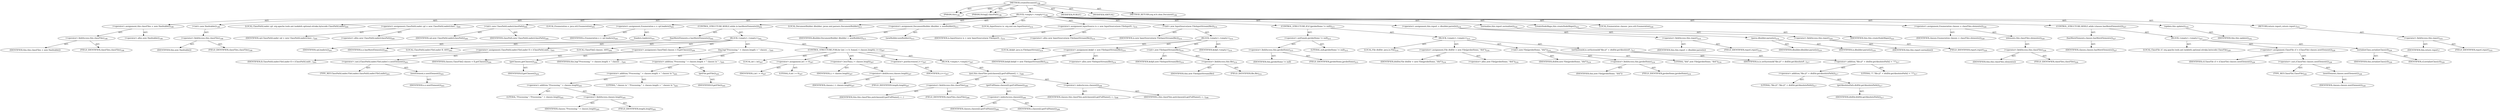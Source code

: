 digraph "createDocument" {  
"111669149701" [label = <(METHOD,createDocument)<SUB>196</SUB>> ]
"115964116994" [label = <(PARAM,this)<SUB>196</SUB>> ]
"115964117008" [label = <(PARAM,String[] classPath)<SUB>196</SUB>> ]
"25769803791" [label = <(BLOCK,&lt;empty&gt;,&lt;empty&gt;)<SUB>196</SUB>> ]
"30064771195" [label = <(&lt;operator&gt;.assignment,this.classFiles = new Hashtable())<SUB>199</SUB>> ]
"30064771196" [label = <(&lt;operator&gt;.fieldAccess,this.classFiles)<SUB>199</SUB>> ]
"68719476860" [label = <(IDENTIFIER,this,this.classFiles = new Hashtable())> ]
"55834574863" [label = <(FIELD_IDENTIFIER,classFiles,classFiles)<SUB>199</SUB>> ]
"30064771197" [label = <(&lt;operator&gt;.alloc,new Hashtable())<SUB>199</SUB>> ]
"30064771198" [label = <(&lt;init&gt;,new Hashtable())<SUB>199</SUB>> ]
"30064771199" [label = <(&lt;operator&gt;.fieldAccess,this.classFiles)<SUB>199</SUB>> ]
"68719476861" [label = <(IDENTIFIER,this,new Hashtable())> ]
"55834574864" [label = <(FIELD_IDENTIFIER,classFiles,classFiles)<SUB>199</SUB>> ]
"94489280530" [label = <(LOCAL,ClassPathLoader cpl: org.apache.tools.ant.taskdefs.optional.sitraka.bytecode.ClassPathLoader)<SUB>200</SUB>> ]
"30064771200" [label = <(&lt;operator&gt;.assignment,ClassPathLoader cpl = new ClassPathLoader(class...)<SUB>200</SUB>> ]
"68719476862" [label = <(IDENTIFIER,cpl,ClassPathLoader cpl = new ClassPathLoader(class...)<SUB>200</SUB>> ]
"30064771201" [label = <(&lt;operator&gt;.alloc,new ClassPathLoader(classPath))<SUB>200</SUB>> ]
"30064771202" [label = <(&lt;init&gt;,new ClassPathLoader(classPath))<SUB>200</SUB>> ]
"68719476863" [label = <(IDENTIFIER,cpl,new ClassPathLoader(classPath))<SUB>200</SUB>> ]
"68719476864" [label = <(IDENTIFIER,classPath,new ClassPathLoader(classPath))<SUB>200</SUB>> ]
"94489280531" [label = <(LOCAL,Enumeration e: java.util.Enumeration)<SUB>201</SUB>> ]
"30064771203" [label = <(&lt;operator&gt;.assignment,Enumeration e = cpl.loaders())<SUB>201</SUB>> ]
"68719476865" [label = <(IDENTIFIER,e,Enumeration e = cpl.loaders())<SUB>201</SUB>> ]
"30064771204" [label = <(loaders,loaders())<SUB>201</SUB>> ]
"68719476866" [label = <(IDENTIFIER,cpl,loaders())<SUB>201</SUB>> ]
"47244640266" [label = <(CONTROL_STRUCTURE,WHILE,while (e.hasMoreElements()))<SUB>202</SUB>> ]
"30064771205" [label = <(hasMoreElements,e.hasMoreElements())<SUB>202</SUB>> ]
"68719476867" [label = <(IDENTIFIER,e,e.hasMoreElements())<SUB>202</SUB>> ]
"25769803792" [label = <(BLOCK,&lt;empty&gt;,&lt;empty&gt;)<SUB>202</SUB>> ]
"94489280532" [label = <(LOCAL,ClassPathLoader.FileLoader fl: ANY)<SUB>203</SUB>> ]
"30064771206" [label = <(&lt;operator&gt;.assignment,ClassPathLoader.FileLoader fl = (ClassPathLoade...)<SUB>203</SUB>> ]
"68719476868" [label = <(IDENTIFIER,fl,ClassPathLoader.FileLoader fl = (ClassPathLoade...)<SUB>203</SUB>> ]
"30064771207" [label = <(&lt;operator&gt;.cast,(ClassPathLoader.FileLoader) e.nextElement())<SUB>203</SUB>> ]
"180388626435" [label = <(TYPE_REF,ClassPathLoader.FileLoader,ClassPathLoader.FileLoader)<SUB>203</SUB>> ]
"30064771208" [label = <(nextElement,e.nextElement())<SUB>203</SUB>> ]
"68719476869" [label = <(IDENTIFIER,e,e.nextElement())<SUB>203</SUB>> ]
"94489280533" [label = <(LOCAL,ClassFile[] classes: ANY)<SUB>204</SUB>> ]
"30064771209" [label = <(&lt;operator&gt;.assignment,ClassFile[] classes = fl.getClasses())<SUB>204</SUB>> ]
"68719476870" [label = <(IDENTIFIER,classes,ClassFile[] classes = fl.getClasses())<SUB>204</SUB>> ]
"30064771210" [label = <(getClasses,getClasses())<SUB>204</SUB>> ]
"68719476871" [label = <(IDENTIFIER,fl,getClasses())<SUB>204</SUB>> ]
"30064771211" [label = <(log,log(&quot;Processing &quot; + classes.length + &quot; classes ...)<SUB>205</SUB>> ]
"68719476743" [label = <(IDENTIFIER,this,log(&quot;Processing &quot; + classes.length + &quot; classes ...)<SUB>205</SUB>> ]
"30064771212" [label = <(&lt;operator&gt;.addition,&quot;Processing &quot; + classes.length + &quot; classes in &quot;...)<SUB>205</SUB>> ]
"30064771213" [label = <(&lt;operator&gt;.addition,&quot;Processing &quot; + classes.length + &quot; classes in &quot;)<SUB>205</SUB>> ]
"30064771214" [label = <(&lt;operator&gt;.addition,&quot;Processing &quot; + classes.length)<SUB>205</SUB>> ]
"90194313251" [label = <(LITERAL,&quot;Processing &quot;,&quot;Processing &quot; + classes.length)<SUB>205</SUB>> ]
"30064771215" [label = <(&lt;operator&gt;.fieldAccess,classes.length)<SUB>205</SUB>> ]
"68719476872" [label = <(IDENTIFIER,classes,&quot;Processing &quot; + classes.length)<SUB>205</SUB>> ]
"55834574865" [label = <(FIELD_IDENTIFIER,length,length)<SUB>205</SUB>> ]
"90194313252" [label = <(LITERAL,&quot; classes in &quot;,&quot;Processing &quot; + classes.length + &quot; classes in &quot;)<SUB>205</SUB>> ]
"30064771216" [label = <(getFile,getFile())<SUB>205</SUB>> ]
"68719476873" [label = <(IDENTIFIER,fl,getFile())<SUB>205</SUB>> ]
"47244640267" [label = <(CONTROL_STRUCTURE,FOR,for (int i = 0; Some(i &lt; classes.length); i++))<SUB>207</SUB>> ]
"94489280534" [label = <(LOCAL,int i: int)<SUB>207</SUB>> ]
"30064771217" [label = <(&lt;operator&gt;.assignment,int i = 0)<SUB>207</SUB>> ]
"68719476874" [label = <(IDENTIFIER,i,int i = 0)<SUB>207</SUB>> ]
"90194313253" [label = <(LITERAL,0,int i = 0)<SUB>207</SUB>> ]
"30064771218" [label = <(&lt;operator&gt;.lessThan,i &lt; classes.length)<SUB>207</SUB>> ]
"68719476875" [label = <(IDENTIFIER,i,i &lt; classes.length)<SUB>207</SUB>> ]
"30064771219" [label = <(&lt;operator&gt;.fieldAccess,classes.length)<SUB>207</SUB>> ]
"68719476876" [label = <(IDENTIFIER,classes,i &lt; classes.length)<SUB>207</SUB>> ]
"55834574866" [label = <(FIELD_IDENTIFIER,length,length)<SUB>207</SUB>> ]
"30064771220" [label = <(&lt;operator&gt;.postIncrement,i++)<SUB>207</SUB>> ]
"68719476877" [label = <(IDENTIFIER,i,i++)<SUB>207</SUB>> ]
"25769803793" [label = <(BLOCK,&lt;empty&gt;,&lt;empty&gt;)<SUB>207</SUB>> ]
"30064771221" [label = <(put,this.classFiles.put(classes[i].getFullName(), c...)<SUB>208</SUB>> ]
"30064771222" [label = <(&lt;operator&gt;.fieldAccess,this.classFiles)<SUB>208</SUB>> ]
"68719476878" [label = <(IDENTIFIER,this,this.classFiles.put(classes[i].getFullName(), c...)> ]
"55834574867" [label = <(FIELD_IDENTIFIER,classFiles,classFiles)<SUB>208</SUB>> ]
"30064771223" [label = <(getFullName,classes[i].getFullName())<SUB>208</SUB>> ]
"30064771224" [label = <(&lt;operator&gt;.indexAccess,classes[i])<SUB>208</SUB>> ]
"68719476879" [label = <(IDENTIFIER,classes,classes[i].getFullName())<SUB>208</SUB>> ]
"68719476880" [label = <(IDENTIFIER,i,classes[i].getFullName())<SUB>208</SUB>> ]
"30064771225" [label = <(&lt;operator&gt;.indexAccess,classes[i])<SUB>208</SUB>> ]
"68719476881" [label = <(IDENTIFIER,classes,this.classFiles.put(classes[i].getFullName(), c...)<SUB>208</SUB>> ]
"68719476882" [label = <(IDENTIFIER,i,this.classFiles.put(classes[i].getFullName(), c...)<SUB>208</SUB>> ]
"94489280535" [label = <(LOCAL,DocumentBuilder dbuilder: javax.xml.parsers.DocumentBuilder)<SUB>213</SUB>> ]
"30064771226" [label = <(&lt;operator&gt;.assignment,DocumentBuilder dbuilder = newBuilder())<SUB>213</SUB>> ]
"68719476883" [label = <(IDENTIFIER,dbuilder,DocumentBuilder dbuilder = newBuilder())<SUB>213</SUB>> ]
"30064771227" [label = <(newBuilder,newBuilder())<SUB>213</SUB>> ]
"94489280536" [label = <(LOCAL,InputSource is: org.xml.sax.InputSource)<SUB>214</SUB>> ]
"30064771228" [label = <(&lt;operator&gt;.assignment,InputSource is = new InputSource(new FileInputS...)<SUB>214</SUB>> ]
"68719476884" [label = <(IDENTIFIER,is,InputSource is = new InputSource(new FileInputS...)<SUB>214</SUB>> ]
"30064771229" [label = <(&lt;operator&gt;.alloc,new InputSource(new FileInputStream(file)))<SUB>214</SUB>> ]
"30064771230" [label = <(&lt;init&gt;,new InputSource(new FileInputStream(file)))<SUB>214</SUB>> ]
"68719476885" [label = <(IDENTIFIER,is,new InputSource(new FileInputStream(file)))<SUB>214</SUB>> ]
"25769803794" [label = <(BLOCK,&lt;empty&gt;,&lt;empty&gt;)<SUB>214</SUB>> ]
"94489280537" [label = <(LOCAL,$obj0: java.io.FileInputStream)<SUB>214</SUB>> ]
"30064771231" [label = <(&lt;operator&gt;.assignment,$obj0 = new FileInputStream(file))<SUB>214</SUB>> ]
"68719476886" [label = <(IDENTIFIER,$obj0,$obj0 = new FileInputStream(file))<SUB>214</SUB>> ]
"30064771232" [label = <(&lt;operator&gt;.alloc,new FileInputStream(file))<SUB>214</SUB>> ]
"30064771233" [label = <(&lt;init&gt;,new FileInputStream(file))<SUB>214</SUB>> ]
"68719476887" [label = <(IDENTIFIER,$obj0,new FileInputStream(file))<SUB>214</SUB>> ]
"30064771234" [label = <(&lt;operator&gt;.fieldAccess,this.file)<SUB>214</SUB>> ]
"68719476888" [label = <(IDENTIFIER,this,new FileInputStream(file))> ]
"55834574868" [label = <(FIELD_IDENTIFIER,file,file)<SUB>214</SUB>> ]
"68719476889" [label = <(IDENTIFIER,$obj0,&lt;empty&gt;)<SUB>214</SUB>> ]
"47244640268" [label = <(CONTROL_STRUCTURE,IF,if (jprobeHome != null))<SUB>215</SUB>> ]
"30064771235" [label = <(&lt;operator&gt;.notEquals,jprobeHome != null)<SUB>215</SUB>> ]
"30064771236" [label = <(&lt;operator&gt;.fieldAccess,this.jprobeHome)<SUB>215</SUB>> ]
"68719476890" [label = <(IDENTIFIER,this,jprobeHome != null)> ]
"55834574869" [label = <(FIELD_IDENTIFIER,jprobeHome,jprobeHome)<SUB>215</SUB>> ]
"90194313254" [label = <(LITERAL,null,jprobeHome != null)<SUB>215</SUB>> ]
"25769803795" [label = <(BLOCK,&lt;empty&gt;,&lt;empty&gt;)<SUB>215</SUB>> ]
"94489280538" [label = <(LOCAL,File dtdDir: java.io.File)<SUB>216</SUB>> ]
"30064771237" [label = <(&lt;operator&gt;.assignment,File dtdDir = new File(jprobeHome, &quot;dtd&quot;))<SUB>216</SUB>> ]
"68719476891" [label = <(IDENTIFIER,dtdDir,File dtdDir = new File(jprobeHome, &quot;dtd&quot;))<SUB>216</SUB>> ]
"30064771238" [label = <(&lt;operator&gt;.alloc,new File(jprobeHome, &quot;dtd&quot;))<SUB>216</SUB>> ]
"30064771239" [label = <(&lt;init&gt;,new File(jprobeHome, &quot;dtd&quot;))<SUB>216</SUB>> ]
"68719476892" [label = <(IDENTIFIER,dtdDir,new File(jprobeHome, &quot;dtd&quot;))<SUB>216</SUB>> ]
"30064771240" [label = <(&lt;operator&gt;.fieldAccess,this.jprobeHome)<SUB>216</SUB>> ]
"68719476893" [label = <(IDENTIFIER,this,new File(jprobeHome, &quot;dtd&quot;))> ]
"55834574870" [label = <(FIELD_IDENTIFIER,jprobeHome,jprobeHome)<SUB>216</SUB>> ]
"90194313255" [label = <(LITERAL,&quot;dtd&quot;,new File(jprobeHome, &quot;dtd&quot;))<SUB>216</SUB>> ]
"30064771241" [label = <(setSystemId,is.setSystemId(&quot;file:///&quot; + dtdDir.getAbsoluteP...)<SUB>217</SUB>> ]
"68719476894" [label = <(IDENTIFIER,is,is.setSystemId(&quot;file:///&quot; + dtdDir.getAbsoluteP...)<SUB>217</SUB>> ]
"30064771242" [label = <(&lt;operator&gt;.addition,&quot;file:///&quot; + dtdDir.getAbsolutePath() + &quot;/&quot;)<SUB>217</SUB>> ]
"30064771243" [label = <(&lt;operator&gt;.addition,&quot;file:///&quot; + dtdDir.getAbsolutePath())<SUB>217</SUB>> ]
"90194313256" [label = <(LITERAL,&quot;file:///&quot;,&quot;file:///&quot; + dtdDir.getAbsolutePath())<SUB>217</SUB>> ]
"30064771244" [label = <(getAbsolutePath,dtdDir.getAbsolutePath())<SUB>217</SUB>> ]
"68719476895" [label = <(IDENTIFIER,dtdDir,dtdDir.getAbsolutePath())<SUB>217</SUB>> ]
"90194313257" [label = <(LITERAL,&quot;/&quot;,&quot;file:///&quot; + dtdDir.getAbsolutePath() + &quot;/&quot;)<SUB>217</SUB>> ]
"30064771245" [label = <(&lt;operator&gt;.assignment,this.report = dbuilder.parse(is))<SUB>219</SUB>> ]
"30064771246" [label = <(&lt;operator&gt;.fieldAccess,this.report)<SUB>219</SUB>> ]
"68719476896" [label = <(IDENTIFIER,this,this.report = dbuilder.parse(is))> ]
"55834574871" [label = <(FIELD_IDENTIFIER,report,report)<SUB>219</SUB>> ]
"30064771247" [label = <(parse,dbuilder.parse(is))<SUB>219</SUB>> ]
"68719476897" [label = <(IDENTIFIER,dbuilder,dbuilder.parse(is))<SUB>219</SUB>> ]
"68719476898" [label = <(IDENTIFIER,is,dbuilder.parse(is))<SUB>219</SUB>> ]
"30064771248" [label = <(normalize,this.report.normalize())<SUB>220</SUB>> ]
"30064771249" [label = <(&lt;operator&gt;.fieldAccess,this.report)<SUB>220</SUB>> ]
"68719476899" [label = <(IDENTIFIER,this,this.report.normalize())> ]
"55834574872" [label = <(FIELD_IDENTIFIER,report,report)<SUB>220</SUB>> ]
"30064771250" [label = <(createNodeMaps,this.createNodeMaps())<SUB>223</SUB>> ]
"68719476744" [label = <(IDENTIFIER,this,this.createNodeMaps())<SUB>223</SUB>> ]
"94489280539" [label = <(LOCAL,Enumeration classes: java.util.Enumeration)<SUB>226</SUB>> ]
"30064771251" [label = <(&lt;operator&gt;.assignment,Enumeration classes = classFiles.elements())<SUB>226</SUB>> ]
"68719476900" [label = <(IDENTIFIER,classes,Enumeration classes = classFiles.elements())<SUB>226</SUB>> ]
"30064771252" [label = <(elements,this.classFiles.elements())<SUB>226</SUB>> ]
"30064771253" [label = <(&lt;operator&gt;.fieldAccess,this.classFiles)<SUB>226</SUB>> ]
"68719476901" [label = <(IDENTIFIER,this,this.classFiles.elements())> ]
"55834574873" [label = <(FIELD_IDENTIFIER,classFiles,classFiles)<SUB>226</SUB>> ]
"47244640269" [label = <(CONTROL_STRUCTURE,WHILE,while (classes.hasMoreElements()))<SUB>227</SUB>> ]
"30064771254" [label = <(hasMoreElements,classes.hasMoreElements())<SUB>227</SUB>> ]
"68719476902" [label = <(IDENTIFIER,classes,classes.hasMoreElements())<SUB>227</SUB>> ]
"25769803796" [label = <(BLOCK,&lt;empty&gt;,&lt;empty&gt;)<SUB>227</SUB>> ]
"94489280540" [label = <(LOCAL,ClassFile cf: org.apache.tools.ant.taskdefs.optional.sitraka.bytecode.ClassFile)<SUB>228</SUB>> ]
"30064771255" [label = <(&lt;operator&gt;.assignment,ClassFile cf = (ClassFile) classes.nextElement())<SUB>228</SUB>> ]
"68719476903" [label = <(IDENTIFIER,cf,ClassFile cf = (ClassFile) classes.nextElement())<SUB>228</SUB>> ]
"30064771256" [label = <(&lt;operator&gt;.cast,(ClassFile) classes.nextElement())<SUB>228</SUB>> ]
"180388626436" [label = <(TYPE_REF,ClassFile,ClassFile)<SUB>228</SUB>> ]
"30064771257" [label = <(nextElement,classes.nextElement())<SUB>228</SUB>> ]
"68719476904" [label = <(IDENTIFIER,classes,classes.nextElement())<SUB>228</SUB>> ]
"30064771258" [label = <(serializeClass,serializeClass(cf))<SUB>229</SUB>> ]
"68719476745" [label = <(IDENTIFIER,this,serializeClass(cf))<SUB>229</SUB>> ]
"68719476905" [label = <(IDENTIFIER,cf,serializeClass(cf))<SUB>229</SUB>> ]
"30064771259" [label = <(update,this.update())<SUB>232</SUB>> ]
"68719476746" [label = <(IDENTIFIER,this,this.update())<SUB>232</SUB>> ]
"146028888064" [label = <(RETURN,return report;,return report;)<SUB>233</SUB>> ]
"30064771260" [label = <(&lt;operator&gt;.fieldAccess,this.report)<SUB>233</SUB>> ]
"68719476906" [label = <(IDENTIFIER,this,return report;)> ]
"55834574874" [label = <(FIELD_IDENTIFIER,report,report)<SUB>233</SUB>> ]
"133143986194" [label = <(MODIFIER,PUBLIC)> ]
"133143986195" [label = <(MODIFIER,VIRTUAL)> ]
"128849018885" [label = <(METHOD_RETURN,org.w3c.dom.Document)<SUB>196</SUB>> ]
  "111669149701" -> "115964116994"  [ label = "AST: "] 
  "111669149701" -> "115964117008"  [ label = "AST: "] 
  "111669149701" -> "25769803791"  [ label = "AST: "] 
  "111669149701" -> "133143986194"  [ label = "AST: "] 
  "111669149701" -> "133143986195"  [ label = "AST: "] 
  "111669149701" -> "128849018885"  [ label = "AST: "] 
  "25769803791" -> "30064771195"  [ label = "AST: "] 
  "25769803791" -> "30064771198"  [ label = "AST: "] 
  "25769803791" -> "94489280530"  [ label = "AST: "] 
  "25769803791" -> "30064771200"  [ label = "AST: "] 
  "25769803791" -> "30064771202"  [ label = "AST: "] 
  "25769803791" -> "94489280531"  [ label = "AST: "] 
  "25769803791" -> "30064771203"  [ label = "AST: "] 
  "25769803791" -> "47244640266"  [ label = "AST: "] 
  "25769803791" -> "94489280535"  [ label = "AST: "] 
  "25769803791" -> "30064771226"  [ label = "AST: "] 
  "25769803791" -> "94489280536"  [ label = "AST: "] 
  "25769803791" -> "30064771228"  [ label = "AST: "] 
  "25769803791" -> "30064771230"  [ label = "AST: "] 
  "25769803791" -> "47244640268"  [ label = "AST: "] 
  "25769803791" -> "30064771245"  [ label = "AST: "] 
  "25769803791" -> "30064771248"  [ label = "AST: "] 
  "25769803791" -> "30064771250"  [ label = "AST: "] 
  "25769803791" -> "94489280539"  [ label = "AST: "] 
  "25769803791" -> "30064771251"  [ label = "AST: "] 
  "25769803791" -> "47244640269"  [ label = "AST: "] 
  "25769803791" -> "30064771259"  [ label = "AST: "] 
  "25769803791" -> "146028888064"  [ label = "AST: "] 
  "30064771195" -> "30064771196"  [ label = "AST: "] 
  "30064771195" -> "30064771197"  [ label = "AST: "] 
  "30064771196" -> "68719476860"  [ label = "AST: "] 
  "30064771196" -> "55834574863"  [ label = "AST: "] 
  "30064771198" -> "30064771199"  [ label = "AST: "] 
  "30064771199" -> "68719476861"  [ label = "AST: "] 
  "30064771199" -> "55834574864"  [ label = "AST: "] 
  "30064771200" -> "68719476862"  [ label = "AST: "] 
  "30064771200" -> "30064771201"  [ label = "AST: "] 
  "30064771202" -> "68719476863"  [ label = "AST: "] 
  "30064771202" -> "68719476864"  [ label = "AST: "] 
  "30064771203" -> "68719476865"  [ label = "AST: "] 
  "30064771203" -> "30064771204"  [ label = "AST: "] 
  "30064771204" -> "68719476866"  [ label = "AST: "] 
  "47244640266" -> "30064771205"  [ label = "AST: "] 
  "47244640266" -> "25769803792"  [ label = "AST: "] 
  "30064771205" -> "68719476867"  [ label = "AST: "] 
  "25769803792" -> "94489280532"  [ label = "AST: "] 
  "25769803792" -> "30064771206"  [ label = "AST: "] 
  "25769803792" -> "94489280533"  [ label = "AST: "] 
  "25769803792" -> "30064771209"  [ label = "AST: "] 
  "25769803792" -> "30064771211"  [ label = "AST: "] 
  "25769803792" -> "47244640267"  [ label = "AST: "] 
  "30064771206" -> "68719476868"  [ label = "AST: "] 
  "30064771206" -> "30064771207"  [ label = "AST: "] 
  "30064771207" -> "180388626435"  [ label = "AST: "] 
  "30064771207" -> "30064771208"  [ label = "AST: "] 
  "30064771208" -> "68719476869"  [ label = "AST: "] 
  "30064771209" -> "68719476870"  [ label = "AST: "] 
  "30064771209" -> "30064771210"  [ label = "AST: "] 
  "30064771210" -> "68719476871"  [ label = "AST: "] 
  "30064771211" -> "68719476743"  [ label = "AST: "] 
  "30064771211" -> "30064771212"  [ label = "AST: "] 
  "30064771212" -> "30064771213"  [ label = "AST: "] 
  "30064771212" -> "30064771216"  [ label = "AST: "] 
  "30064771213" -> "30064771214"  [ label = "AST: "] 
  "30064771213" -> "90194313252"  [ label = "AST: "] 
  "30064771214" -> "90194313251"  [ label = "AST: "] 
  "30064771214" -> "30064771215"  [ label = "AST: "] 
  "30064771215" -> "68719476872"  [ label = "AST: "] 
  "30064771215" -> "55834574865"  [ label = "AST: "] 
  "30064771216" -> "68719476873"  [ label = "AST: "] 
  "47244640267" -> "94489280534"  [ label = "AST: "] 
  "47244640267" -> "30064771217"  [ label = "AST: "] 
  "47244640267" -> "30064771218"  [ label = "AST: "] 
  "47244640267" -> "30064771220"  [ label = "AST: "] 
  "47244640267" -> "25769803793"  [ label = "AST: "] 
  "30064771217" -> "68719476874"  [ label = "AST: "] 
  "30064771217" -> "90194313253"  [ label = "AST: "] 
  "30064771218" -> "68719476875"  [ label = "AST: "] 
  "30064771218" -> "30064771219"  [ label = "AST: "] 
  "30064771219" -> "68719476876"  [ label = "AST: "] 
  "30064771219" -> "55834574866"  [ label = "AST: "] 
  "30064771220" -> "68719476877"  [ label = "AST: "] 
  "25769803793" -> "30064771221"  [ label = "AST: "] 
  "30064771221" -> "30064771222"  [ label = "AST: "] 
  "30064771221" -> "30064771223"  [ label = "AST: "] 
  "30064771221" -> "30064771225"  [ label = "AST: "] 
  "30064771222" -> "68719476878"  [ label = "AST: "] 
  "30064771222" -> "55834574867"  [ label = "AST: "] 
  "30064771223" -> "30064771224"  [ label = "AST: "] 
  "30064771224" -> "68719476879"  [ label = "AST: "] 
  "30064771224" -> "68719476880"  [ label = "AST: "] 
  "30064771225" -> "68719476881"  [ label = "AST: "] 
  "30064771225" -> "68719476882"  [ label = "AST: "] 
  "30064771226" -> "68719476883"  [ label = "AST: "] 
  "30064771226" -> "30064771227"  [ label = "AST: "] 
  "30064771228" -> "68719476884"  [ label = "AST: "] 
  "30064771228" -> "30064771229"  [ label = "AST: "] 
  "30064771230" -> "68719476885"  [ label = "AST: "] 
  "30064771230" -> "25769803794"  [ label = "AST: "] 
  "25769803794" -> "94489280537"  [ label = "AST: "] 
  "25769803794" -> "30064771231"  [ label = "AST: "] 
  "25769803794" -> "30064771233"  [ label = "AST: "] 
  "25769803794" -> "68719476889"  [ label = "AST: "] 
  "30064771231" -> "68719476886"  [ label = "AST: "] 
  "30064771231" -> "30064771232"  [ label = "AST: "] 
  "30064771233" -> "68719476887"  [ label = "AST: "] 
  "30064771233" -> "30064771234"  [ label = "AST: "] 
  "30064771234" -> "68719476888"  [ label = "AST: "] 
  "30064771234" -> "55834574868"  [ label = "AST: "] 
  "47244640268" -> "30064771235"  [ label = "AST: "] 
  "47244640268" -> "25769803795"  [ label = "AST: "] 
  "30064771235" -> "30064771236"  [ label = "AST: "] 
  "30064771235" -> "90194313254"  [ label = "AST: "] 
  "30064771236" -> "68719476890"  [ label = "AST: "] 
  "30064771236" -> "55834574869"  [ label = "AST: "] 
  "25769803795" -> "94489280538"  [ label = "AST: "] 
  "25769803795" -> "30064771237"  [ label = "AST: "] 
  "25769803795" -> "30064771239"  [ label = "AST: "] 
  "25769803795" -> "30064771241"  [ label = "AST: "] 
  "30064771237" -> "68719476891"  [ label = "AST: "] 
  "30064771237" -> "30064771238"  [ label = "AST: "] 
  "30064771239" -> "68719476892"  [ label = "AST: "] 
  "30064771239" -> "30064771240"  [ label = "AST: "] 
  "30064771239" -> "90194313255"  [ label = "AST: "] 
  "30064771240" -> "68719476893"  [ label = "AST: "] 
  "30064771240" -> "55834574870"  [ label = "AST: "] 
  "30064771241" -> "68719476894"  [ label = "AST: "] 
  "30064771241" -> "30064771242"  [ label = "AST: "] 
  "30064771242" -> "30064771243"  [ label = "AST: "] 
  "30064771242" -> "90194313257"  [ label = "AST: "] 
  "30064771243" -> "90194313256"  [ label = "AST: "] 
  "30064771243" -> "30064771244"  [ label = "AST: "] 
  "30064771244" -> "68719476895"  [ label = "AST: "] 
  "30064771245" -> "30064771246"  [ label = "AST: "] 
  "30064771245" -> "30064771247"  [ label = "AST: "] 
  "30064771246" -> "68719476896"  [ label = "AST: "] 
  "30064771246" -> "55834574871"  [ label = "AST: "] 
  "30064771247" -> "68719476897"  [ label = "AST: "] 
  "30064771247" -> "68719476898"  [ label = "AST: "] 
  "30064771248" -> "30064771249"  [ label = "AST: "] 
  "30064771249" -> "68719476899"  [ label = "AST: "] 
  "30064771249" -> "55834574872"  [ label = "AST: "] 
  "30064771250" -> "68719476744"  [ label = "AST: "] 
  "30064771251" -> "68719476900"  [ label = "AST: "] 
  "30064771251" -> "30064771252"  [ label = "AST: "] 
  "30064771252" -> "30064771253"  [ label = "AST: "] 
  "30064771253" -> "68719476901"  [ label = "AST: "] 
  "30064771253" -> "55834574873"  [ label = "AST: "] 
  "47244640269" -> "30064771254"  [ label = "AST: "] 
  "47244640269" -> "25769803796"  [ label = "AST: "] 
  "30064771254" -> "68719476902"  [ label = "AST: "] 
  "25769803796" -> "94489280540"  [ label = "AST: "] 
  "25769803796" -> "30064771255"  [ label = "AST: "] 
  "25769803796" -> "30064771258"  [ label = "AST: "] 
  "30064771255" -> "68719476903"  [ label = "AST: "] 
  "30064771255" -> "30064771256"  [ label = "AST: "] 
  "30064771256" -> "180388626436"  [ label = "AST: "] 
  "30064771256" -> "30064771257"  [ label = "AST: "] 
  "30064771257" -> "68719476904"  [ label = "AST: "] 
  "30064771258" -> "68719476745"  [ label = "AST: "] 
  "30064771258" -> "68719476905"  [ label = "AST: "] 
  "30064771259" -> "68719476746"  [ label = "AST: "] 
  "146028888064" -> "30064771260"  [ label = "AST: "] 
  "30064771260" -> "68719476906"  [ label = "AST: "] 
  "30064771260" -> "55834574874"  [ label = "AST: "] 
  "111669149701" -> "115964116994"  [ label = "DDG: "] 
  "111669149701" -> "115964117008"  [ label = "DDG: "] 
}
